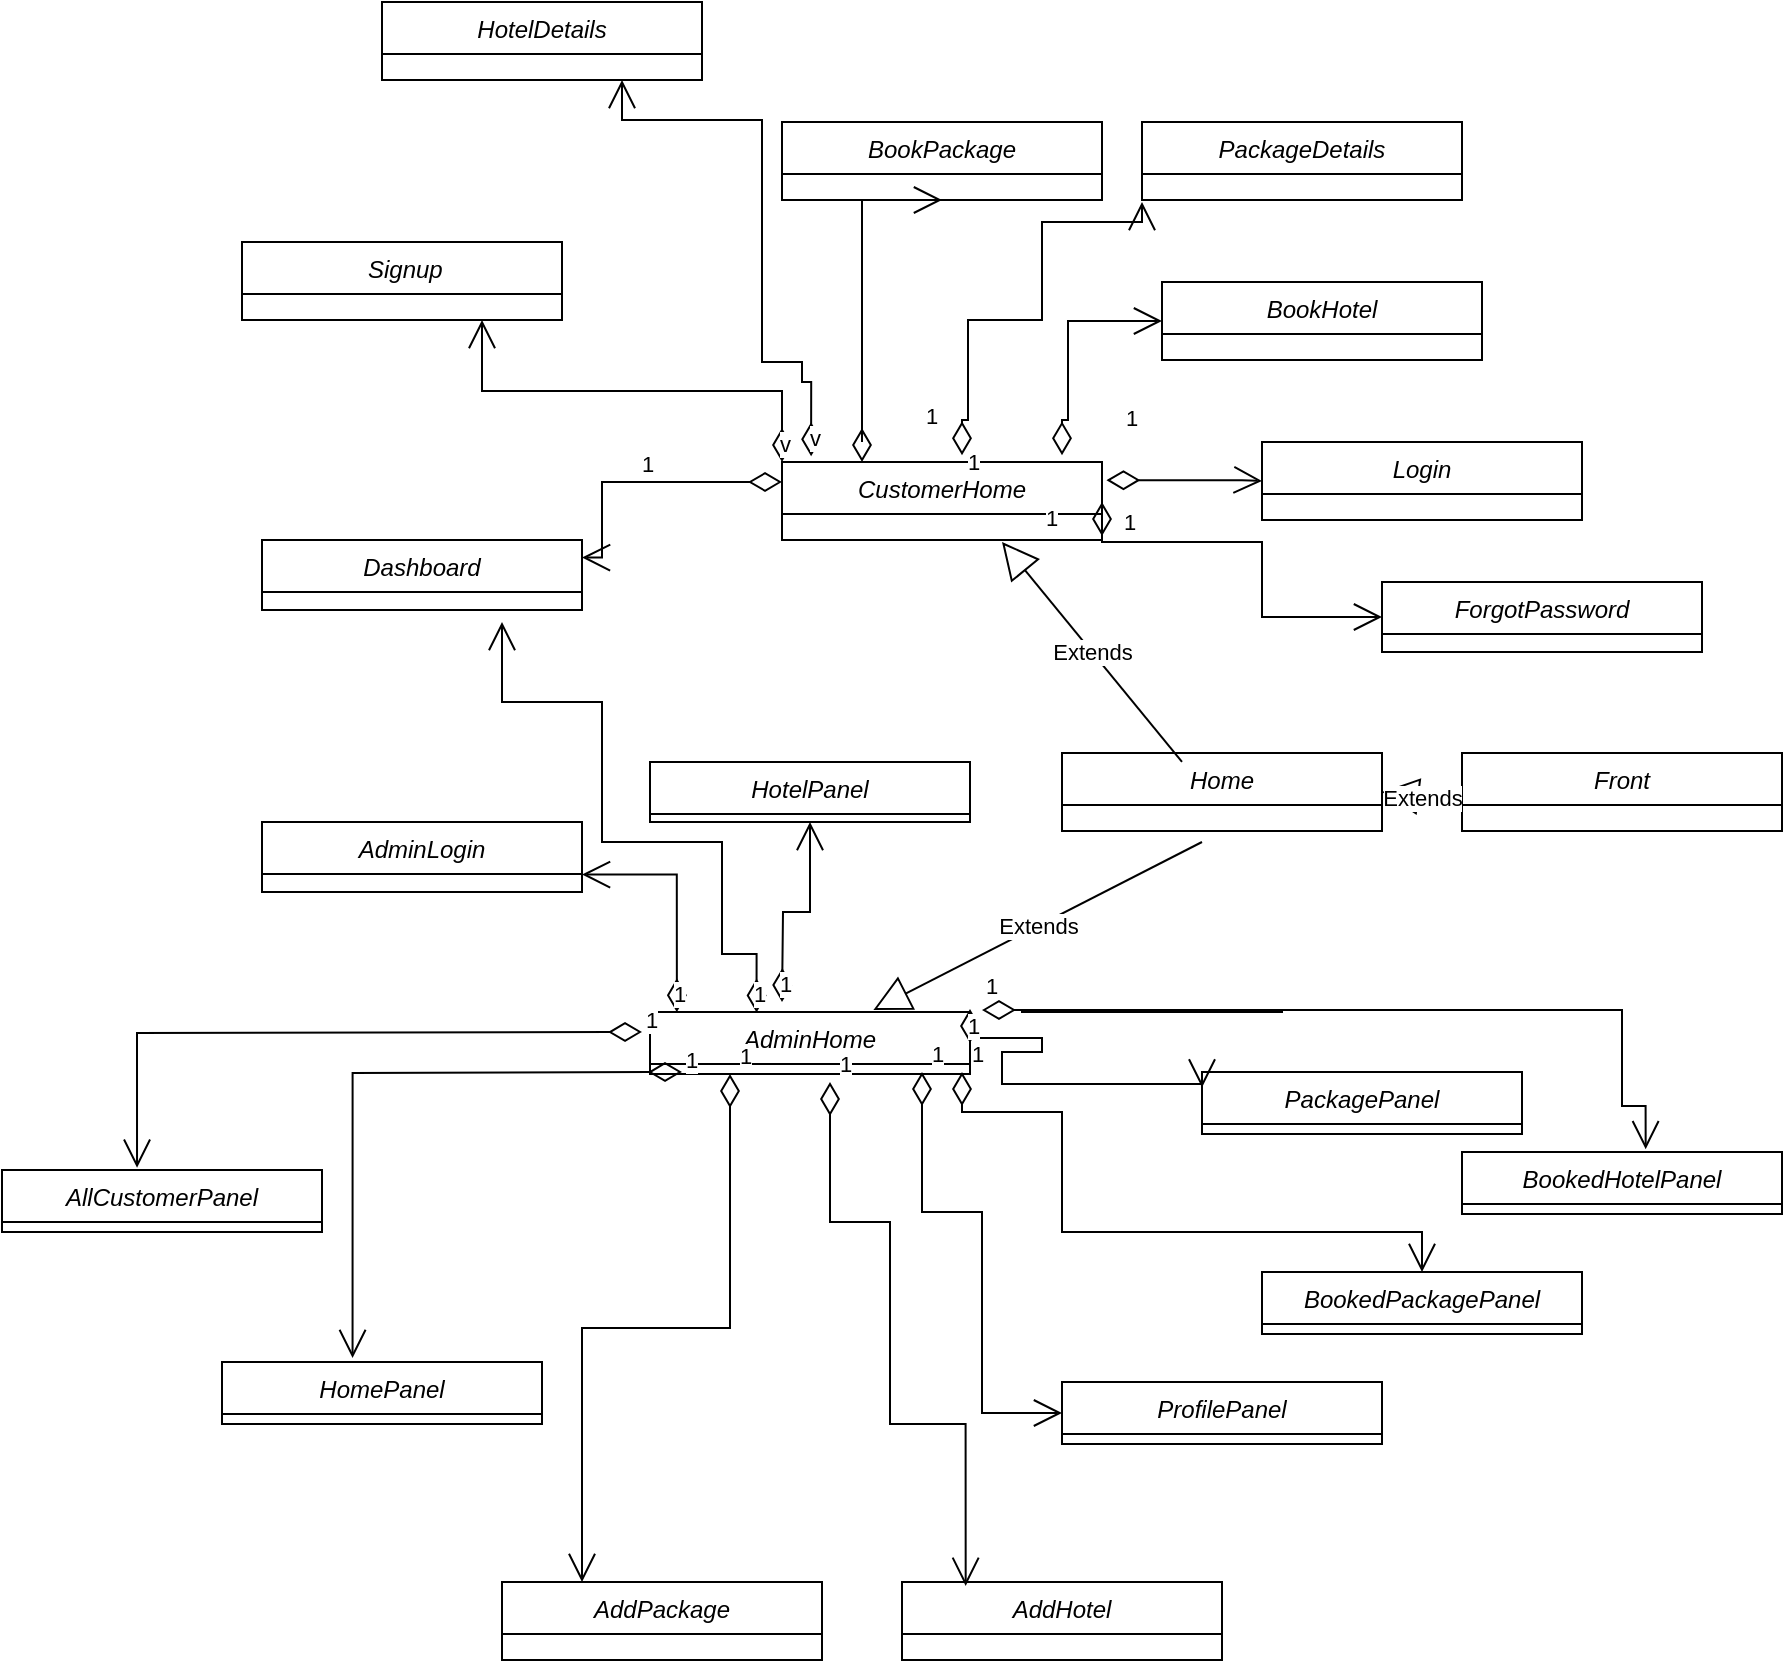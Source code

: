 <mxfile version="22.1.16" type="github">
  <diagram id="C5RBs43oDa-KdzZeNtuy" name="Page-1">
    <mxGraphModel dx="3180" dy="1355" grid="1" gridSize="10" guides="1" tooltips="1" connect="1" arrows="1" fold="1" page="1" pageScale="1" pageWidth="827" pageHeight="1169" math="0" shadow="0">
      <root>
        <mxCell id="WIyWlLk6GJQsqaUBKTNV-0" />
        <mxCell id="WIyWlLk6GJQsqaUBKTNV-1" parent="WIyWlLk6GJQsqaUBKTNV-0" />
        <mxCell id="zkfFHV4jXpPFQw0GAbJ--0" value="AddHotel" style="swimlane;fontStyle=2;align=center;verticalAlign=top;childLayout=stackLayout;horizontal=1;startSize=26;horizontalStack=0;resizeParent=1;resizeLast=0;collapsible=1;marginBottom=0;rounded=0;shadow=0;strokeWidth=1;" parent="WIyWlLk6GJQsqaUBKTNV-1" vertex="1" collapsed="1">
          <mxGeometry x="380" y="990" width="160" height="39" as="geometry">
            <mxRectangle x="30" y="80" width="240" height="230" as="alternateBounds" />
          </mxGeometry>
        </mxCell>
        <mxCell id="zkfFHV4jXpPFQw0GAbJ--2" value="-JPanel headerpanel&#xa;  -JTextField t1, t2, t3, t4, t5 &#xa;  -JLabel l1, l2, l3, l4, l5, l6, l7, filename&#xa;  -JButton b1, b2, b3&#xa;  -File file&#xa;  -HotelPanel hp&#xa;  -HotelDetails hd&#xa;  -String name&#xa;  -byte[] photo" style="text;align=left;verticalAlign=top;spacingLeft=4;spacingRight=4;overflow=hidden;rotatable=0;points=[[0,0.5],[1,0.5]];portConstraint=eastwest;rounded=0;shadow=0;html=0;" parent="zkfFHV4jXpPFQw0GAbJ--0" vertex="1">
          <mxGeometry y="26" width="240" height="134" as="geometry" />
        </mxCell>
        <mxCell id="1v4Eg5p9bf7H3qSQsxVO-2" value="" style="endArrow=none;html=1;rounded=0;" edge="1" parent="zkfFHV4jXpPFQw0GAbJ--0" target="zkfFHV4jXpPFQw0GAbJ--2">
          <mxGeometry width="50" height="50" relative="1" as="geometry">
            <mxPoint y="160" as="sourcePoint" />
            <mxPoint x="160" y="160" as="targetPoint" />
          </mxGeometry>
        </mxCell>
        <mxCell id="1v4Eg5p9bf7H3qSQsxVO-5" value="+AddHotel()&#xa;  +AddHotel(HotelPanel hp)  &#xa;  +AddHotel(HotelDetails hd, String name) &#xa;  +actionPerformed(ActionEvent e)" style="text;align=left;verticalAlign=top;spacingLeft=4;spacingRight=4;overflow=hidden;rotatable=0;points=[[0,0.5],[1,0.5]];portConstraint=eastwest;rounded=0;shadow=0;html=0;" vertex="1" parent="zkfFHV4jXpPFQw0GAbJ--0">
          <mxGeometry y="160" width="240" height="70" as="geometry" />
        </mxCell>
        <mxCell id="1v4Eg5p9bf7H3qSQsxVO-6" value="" style="endArrow=none;html=1;rounded=0;exitX=0.004;exitY=-0.007;exitDx=0;exitDy=0;exitPerimeter=0;entryX=0.998;entryY=1.012;entryDx=0;entryDy=0;entryPerimeter=0;" edge="1" parent="zkfFHV4jXpPFQw0GAbJ--0" source="1v4Eg5p9bf7H3qSQsxVO-5" target="zkfFHV4jXpPFQw0GAbJ--2">
          <mxGeometry width="50" height="50" relative="1" as="geometry">
            <mxPoint x="80" y="180" as="sourcePoint" />
            <mxPoint x="130" y="130" as="targetPoint" />
          </mxGeometry>
        </mxCell>
        <mxCell id="1v4Eg5p9bf7H3qSQsxVO-7" value="AddPackage" style="swimlane;fontStyle=2;align=center;verticalAlign=top;childLayout=stackLayout;horizontal=1;startSize=26;horizontalStack=0;resizeParent=1;resizeLast=0;collapsible=1;marginBottom=0;rounded=0;shadow=0;strokeWidth=1;" vertex="1" collapsed="1" parent="WIyWlLk6GJQsqaUBKTNV-1">
          <mxGeometry x="180" y="990" width="160" height="39" as="geometry">
            <mxRectangle x="320" y="80" width="270" height="280" as="alternateBounds" />
          </mxGeometry>
        </mxCell>
        <mxCell id="1v4Eg5p9bf7H3qSQsxVO-8" value="-JPanel headerpanel&#xa;  -JTextField t1, t2, t3, t4&#xa;  -JTextArea ta1&#xa;  -JLabel l1, l2, l3, l4, l5, l6, l7, filename&#xa;  -JButton b1, b2, b3&#xa;  -File file&#xa;  -PackagePanel pp&#xa;  -PackageDetails pd&#xa;  -String place&#xa;  -byte[] photo" style="text;align=left;verticalAlign=top;spacingLeft=4;spacingRight=4;overflow=hidden;rotatable=0;points=[[0,0.5],[1,0.5]];portConstraint=eastwest;rounded=0;shadow=0;html=0;" vertex="1" parent="1v4Eg5p9bf7H3qSQsxVO-7">
          <mxGeometry y="26" width="270" height="154" as="geometry" />
        </mxCell>
        <mxCell id="1v4Eg5p9bf7H3qSQsxVO-9" value="" style="endArrow=none;html=1;rounded=0;" edge="1" parent="1v4Eg5p9bf7H3qSQsxVO-7" target="1v4Eg5p9bf7H3qSQsxVO-8">
          <mxGeometry width="50" height="50" relative="1" as="geometry">
            <mxPoint y="160" as="sourcePoint" />
            <mxPoint x="160" y="160" as="targetPoint" />
          </mxGeometry>
        </mxCell>
        <mxCell id="1v4Eg5p9bf7H3qSQsxVO-10" value="+AddPackage()&#xa;  +AddPackage(PackagePanel pp)&#xa;  +AddPackage(PackageDetails pd, String place)&#xa;  +actionPerformed(ActionEvent e)" style="text;align=left;verticalAlign=top;spacingLeft=4;spacingRight=4;overflow=hidden;rotatable=0;points=[[0,0.5],[1,0.5]];portConstraint=eastwest;rounded=0;shadow=0;html=0;" vertex="1" parent="1v4Eg5p9bf7H3qSQsxVO-7">
          <mxGeometry y="180" width="270" height="70" as="geometry" />
        </mxCell>
        <mxCell id="1v4Eg5p9bf7H3qSQsxVO-11" value="" style="endArrow=none;html=1;rounded=0;entryX=1.001;entryY=0.017;entryDx=0;entryDy=0;entryPerimeter=0;exitX=-0.001;exitY=0.003;exitDx=0;exitDy=0;exitPerimeter=0;" edge="1" parent="1v4Eg5p9bf7H3qSQsxVO-7" source="1v4Eg5p9bf7H3qSQsxVO-10" target="1v4Eg5p9bf7H3qSQsxVO-10">
          <mxGeometry width="50" height="50" relative="1" as="geometry">
            <mxPoint x="10" y="180" as="sourcePoint" />
            <mxPoint x="270" y="180" as="targetPoint" />
          </mxGeometry>
        </mxCell>
        <mxCell id="1v4Eg5p9bf7H3qSQsxVO-14" value="AdminHome" style="swimlane;fontStyle=2;align=center;verticalAlign=top;childLayout=stackLayout;horizontal=1;startSize=26;horizontalStack=0;resizeParent=1;resizeLast=0;collapsible=1;marginBottom=0;rounded=0;shadow=0;strokeWidth=1;" vertex="1" collapsed="1" parent="WIyWlLk6GJQsqaUBKTNV-1">
          <mxGeometry x="254" y="705" width="160" height="31" as="geometry">
            <mxRectangle x="254" y="20" width="260" height="360" as="alternateBounds" />
          </mxGeometry>
        </mxCell>
        <mxCell id="1v4Eg5p9bf7H3qSQsxVO-15" value="-JPanel contentPane, profilepanel&#xa;  -Color buttonbcolor, buttonfcolor&#xa;  -Font buttonfont&#xa;  -JButton b1, b2, b3, b4, b5, b6, b7, b8, btn&#xa;  -int panely, panelx, row&#xa;  -HomePanel homepanel&#xa;  -ProfilePanel yourprofile&#xa;  -PackagePanel packagepanel&#xa;  -HotelPanel hotelpanel&#xa;  -AllCustomerPanel allcustomerpanel&#xa;  -BookedPackagePanel bookedpackagepanel &#xa;  -BookedHotelPanel bookedhotelpanel&#xa;  -String username" style="text;align=left;verticalAlign=top;spacingLeft=4;spacingRight=4;overflow=hidden;rotatable=0;points=[[0,0.5],[1,0.5]];portConstraint=eastwest;rounded=0;shadow=0;html=0;" vertex="1" parent="1v4Eg5p9bf7H3qSQsxVO-14">
          <mxGeometry y="26" width="260" height="194" as="geometry" />
        </mxCell>
        <mxCell id="1v4Eg5p9bf7H3qSQsxVO-16" value="" style="endArrow=none;html=1;rounded=0;" edge="1" parent="1v4Eg5p9bf7H3qSQsxVO-14" target="1v4Eg5p9bf7H3qSQsxVO-15">
          <mxGeometry width="50" height="50" relative="1" as="geometry">
            <mxPoint y="160" as="sourcePoint" />
            <mxPoint x="160" y="160" as="targetPoint" />
          </mxGeometry>
        </mxCell>
        <mxCell id="1v4Eg5p9bf7H3qSQsxVO-18" value="" style="endArrow=none;html=1;rounded=0;entryX=1.001;entryY=0.017;entryDx=0;entryDy=0;entryPerimeter=0;exitX=-0.001;exitY=0.003;exitDx=0;exitDy=0;exitPerimeter=0;" edge="1" parent="1v4Eg5p9bf7H3qSQsxVO-14" source="1v4Eg5p9bf7H3qSQsxVO-17" target="1v4Eg5p9bf7H3qSQsxVO-17">
          <mxGeometry width="50" height="50" relative="1" as="geometry">
            <mxPoint x="10" y="180" as="sourcePoint" />
            <mxPoint x="270" y="180" as="targetPoint" />
          </mxGeometry>
        </mxCell>
        <mxCell id="1v4Eg5p9bf7H3qSQsxVO-17" value="+main(String[] args)&#xa;  +AdminHome(String username)&#xa;  +createHomepanel()&#xa;  +activeButton(JButton button)&#xa;  +createButton(String text)&#xa;  +disablePanel()  &#xa;  +actionPerformed(ActionEvent e)&#xa;  +openPanel(Object source)" style="text;align=left;verticalAlign=top;spacingLeft=4;spacingRight=4;overflow=hidden;rotatable=0;points=[[0,0.5],[1,0.5]];portConstraint=eastwest;rounded=0;shadow=0;html=0;" vertex="1" parent="1v4Eg5p9bf7H3qSQsxVO-14">
          <mxGeometry y="220" width="260" height="140" as="geometry" />
        </mxCell>
        <mxCell id="1v4Eg5p9bf7H3qSQsxVO-19" value="AdminLogin" style="swimlane;fontStyle=2;align=center;verticalAlign=top;childLayout=stackLayout;horizontal=1;startSize=26;horizontalStack=0;resizeParent=1;resizeLast=0;collapsible=1;marginBottom=0;rounded=0;shadow=0;strokeWidth=1;" vertex="1" collapsed="1" parent="WIyWlLk6GJQsqaUBKTNV-1">
          <mxGeometry x="60" y="610" width="160" height="35" as="geometry">
            <mxRectangle x="20" y="180" width="220" height="170" as="alternateBounds" />
          </mxGeometry>
        </mxCell>
        <mxCell id="1v4Eg5p9bf7H3qSQsxVO-20" value="-JPanel p1, p2&#xa;  -JTextField t1&#xa;  -JPasswordField passwordField&#xa;  -JButton b1  &#xa;  -JLabel l5&#xa;  -Home home&#xa;" style="text;align=left;verticalAlign=top;spacingLeft=4;spacingRight=4;overflow=hidden;rotatable=0;points=[[0,0.5],[1,0.5]];portConstraint=eastwest;rounded=0;shadow=0;html=0;" vertex="1" parent="1v4Eg5p9bf7H3qSQsxVO-19">
          <mxGeometry y="26" width="220" height="104" as="geometry" />
        </mxCell>
        <mxCell id="1v4Eg5p9bf7H3qSQsxVO-22" value="" style="endArrow=none;html=1;rounded=0;entryX=1.004;entryY=-0.003;entryDx=0;entryDy=0;entryPerimeter=0;exitX=-0.001;exitY=0.003;exitDx=0;exitDy=0;exitPerimeter=0;" edge="1" parent="1v4Eg5p9bf7H3qSQsxVO-19" target="1v4Eg5p9bf7H3qSQsxVO-25">
          <mxGeometry width="50" height="50" relative="1" as="geometry">
            <mxPoint x="-0.27" y="130.09" as="sourcePoint" />
            <mxPoint x="270.27" y="130.51" as="targetPoint" />
          </mxGeometry>
        </mxCell>
        <mxCell id="1v4Eg5p9bf7H3qSQsxVO-25" value=" +AdminLogin(Home m)&#xa;  +actionPerformed(ActionEvent ae)" style="text;align=left;verticalAlign=top;spacingLeft=4;spacingRight=4;overflow=hidden;rotatable=0;points=[[0,0.5],[1,0.5]];portConstraint=eastwest;rounded=0;shadow=0;html=0;" vertex="1" parent="1v4Eg5p9bf7H3qSQsxVO-19">
          <mxGeometry y="130" width="220" height="40" as="geometry" />
        </mxCell>
        <mxCell id="1v4Eg5p9bf7H3qSQsxVO-26" value="AllCustomerPanel" style="swimlane;fontStyle=2;align=center;verticalAlign=top;childLayout=stackLayout;horizontal=1;startSize=26;horizontalStack=0;resizeParent=1;resizeLast=0;collapsible=1;marginBottom=0;rounded=0;shadow=0;strokeWidth=1;" vertex="1" collapsed="1" parent="WIyWlLk6GJQsqaUBKTNV-1">
          <mxGeometry x="-70" y="784" width="160" height="31" as="geometry">
            <mxRectangle x="30" y="20" width="170" height="170" as="alternateBounds" />
          </mxGeometry>
        </mxCell>
        <mxCell id="1v4Eg5p9bf7H3qSQsxVO-27" value="-JPanel panel&#xa;  -JLabel l1&#xa;  -JTable table&#xa;  -JScrollPane tableviewscroll" style="text;align=left;verticalAlign=top;spacingLeft=4;spacingRight=4;overflow=hidden;rotatable=0;points=[[0,0.5],[1,0.5]];portConstraint=eastwest;rounded=0;shadow=0;html=0;" vertex="1" parent="1v4Eg5p9bf7H3qSQsxVO-26">
          <mxGeometry y="26" width="170" height="104" as="geometry" />
        </mxCell>
        <mxCell id="1v4Eg5p9bf7H3qSQsxVO-28" value="" style="endArrow=none;html=1;rounded=0;entryX=1.004;entryY=-0.003;entryDx=0;entryDy=0;entryPerimeter=0;exitX=-0.001;exitY=0.003;exitDx=0;exitDy=0;exitPerimeter=0;" edge="1" parent="1v4Eg5p9bf7H3qSQsxVO-26" target="1v4Eg5p9bf7H3qSQsxVO-29">
          <mxGeometry width="50" height="50" relative="1" as="geometry">
            <mxPoint x="-0.27" y="130.09" as="sourcePoint" />
            <mxPoint x="270.27" y="130.51" as="targetPoint" />
          </mxGeometry>
        </mxCell>
        <mxCell id="1v4Eg5p9bf7H3qSQsxVO-29" value="+AllCustomerPanel()" style="text;align=left;verticalAlign=top;spacingLeft=4;spacingRight=4;overflow=hidden;rotatable=0;points=[[0,0.5],[1,0.5]];portConstraint=eastwest;rounded=0;shadow=0;html=0;" vertex="1" parent="1v4Eg5p9bf7H3qSQsxVO-26">
          <mxGeometry y="130" width="170" height="40" as="geometry" />
        </mxCell>
        <mxCell id="1v4Eg5p9bf7H3qSQsxVO-34" value="BookedHotelPanel " style="swimlane;fontStyle=2;align=center;verticalAlign=top;childLayout=stackLayout;horizontal=1;startSize=26;horizontalStack=0;resizeParent=1;resizeLast=0;collapsible=1;marginBottom=0;rounded=0;shadow=0;strokeWidth=1;" vertex="1" collapsed="1" parent="WIyWlLk6GJQsqaUBKTNV-1">
          <mxGeometry x="660" y="775" width="160" height="31" as="geometry">
            <mxRectangle x="280" y="80" width="190" height="170" as="alternateBounds" />
          </mxGeometry>
        </mxCell>
        <mxCell id="1v4Eg5p9bf7H3qSQsxVO-35" value=" -JPanel panel&#xa;  -JLabel l1&#xa;  -JTable table  &#xa;  -String user&#xa;  -JScrollPane tableviewscroll" style="text;align=left;verticalAlign=top;spacingLeft=4;spacingRight=4;overflow=hidden;rotatable=0;points=[[0,0.5],[1,0.5]];portConstraint=eastwest;rounded=0;shadow=0;html=0;" vertex="1" parent="1v4Eg5p9bf7H3qSQsxVO-34">
          <mxGeometry y="26" width="190" height="104" as="geometry" />
        </mxCell>
        <mxCell id="1v4Eg5p9bf7H3qSQsxVO-36" value="" style="endArrow=none;html=1;rounded=0;entryX=1.004;entryY=-0.003;entryDx=0;entryDy=0;entryPerimeter=0;exitX=-0.001;exitY=0.003;exitDx=0;exitDy=0;exitPerimeter=0;" edge="1" parent="1v4Eg5p9bf7H3qSQsxVO-34" target="1v4Eg5p9bf7H3qSQsxVO-37">
          <mxGeometry width="50" height="50" relative="1" as="geometry">
            <mxPoint x="-0.27" y="130.09" as="sourcePoint" />
            <mxPoint x="270.27" y="130.51" as="targetPoint" />
          </mxGeometry>
        </mxCell>
        <mxCell id="1v4Eg5p9bf7H3qSQsxVO-37" value="+BookedHotelPanel()&#xa;  +BookedHotelPanel(String user)" style="text;align=left;verticalAlign=top;spacingLeft=4;spacingRight=4;overflow=hidden;rotatable=0;points=[[0,0.5],[1,0.5]];portConstraint=eastwest;rounded=0;shadow=0;html=0;" vertex="1" parent="1v4Eg5p9bf7H3qSQsxVO-34">
          <mxGeometry y="130" width="190" height="40" as="geometry" />
        </mxCell>
        <mxCell id="1v4Eg5p9bf7H3qSQsxVO-38" value="BookedPackagePanel" style="swimlane;fontStyle=2;align=center;verticalAlign=top;childLayout=stackLayout;horizontal=1;startSize=26;horizontalStack=0;resizeParent=1;resizeLast=0;collapsible=1;marginBottom=0;rounded=0;shadow=0;strokeWidth=1;" vertex="1" collapsed="1" parent="WIyWlLk6GJQsqaUBKTNV-1">
          <mxGeometry x="560" y="835" width="160" height="31" as="geometry">
            <mxRectangle x="280" y="80" width="210" height="170" as="alternateBounds" />
          </mxGeometry>
        </mxCell>
        <mxCell id="1v4Eg5p9bf7H3qSQsxVO-39" value=" -JPanel panel&#xa;  -JLabel l1&#xa;  -JTable table&#xa;  -String user&#xa;  -JScrollPane tableviewscroll" style="text;align=left;verticalAlign=top;spacingLeft=4;spacingRight=4;overflow=hidden;rotatable=0;points=[[0,0.5],[1,0.5]];portConstraint=eastwest;rounded=0;shadow=0;html=0;" vertex="1" parent="1v4Eg5p9bf7H3qSQsxVO-38">
          <mxGeometry y="26" width="210" height="104" as="geometry" />
        </mxCell>
        <mxCell id="1v4Eg5p9bf7H3qSQsxVO-40" value="" style="endArrow=none;html=1;rounded=0;entryX=1.004;entryY=-0.003;entryDx=0;entryDy=0;entryPerimeter=0;exitX=-0.001;exitY=0.003;exitDx=0;exitDy=0;exitPerimeter=0;" edge="1" parent="1v4Eg5p9bf7H3qSQsxVO-38" target="1v4Eg5p9bf7H3qSQsxVO-41">
          <mxGeometry width="50" height="50" relative="1" as="geometry">
            <mxPoint x="-0.27" y="130.09" as="sourcePoint" />
            <mxPoint x="270.27" y="130.51" as="targetPoint" />
          </mxGeometry>
        </mxCell>
        <mxCell id="1v4Eg5p9bf7H3qSQsxVO-41" value="+BookedPackagePanel()&#xa;  +BookedPackagePanel(String user)   " style="text;align=left;verticalAlign=top;spacingLeft=4;spacingRight=4;overflow=hidden;rotatable=0;points=[[0,0.5],[1,0.5]];portConstraint=eastwest;rounded=0;shadow=0;html=0;" vertex="1" parent="1v4Eg5p9bf7H3qSQsxVO-38">
          <mxGeometry y="130" width="210" height="40" as="geometry" />
        </mxCell>
        <mxCell id="1v4Eg5p9bf7H3qSQsxVO-42" value="BookHotel" style="swimlane;fontStyle=2;align=center;verticalAlign=top;childLayout=stackLayout;horizontal=1;startSize=26;horizontalStack=0;resizeParent=1;resizeLast=0;collapsible=1;marginBottom=0;rounded=0;shadow=0;strokeWidth=1;" vertex="1" collapsed="1" parent="WIyWlLk6GJQsqaUBKTNV-1">
          <mxGeometry x="510" y="340" width="160" height="39" as="geometry">
            <mxRectangle x="280" y="80" width="300" height="170" as="alternateBounds" />
          </mxGeometry>
        </mxCell>
        <mxCell id="1v4Eg5p9bf7H3qSQsxVO-43" value=" -JPanel headerpanel&#xa;  -JTextField t1, t2, t3, t4, t5, t6, t7, t8  &#xa;  -JLabel l1, l2, l3, l4, l5, l6, l7, l8, l9, l10, l11, l12, l13&#xa;  -Choice c1, c2&#xa;  -JButton b1, b2&#xa;  -String name, user" style="text;align=left;verticalAlign=top;spacingLeft=4;spacingRight=4;overflow=hidden;rotatable=0;points=[[0,0.5],[1,0.5]];portConstraint=eastwest;rounded=0;shadow=0;html=0;" vertex="1" parent="1v4Eg5p9bf7H3qSQsxVO-42">
          <mxGeometry y="26" width="300" height="104" as="geometry" />
        </mxCell>
        <mxCell id="1v4Eg5p9bf7H3qSQsxVO-44" value="" style="endArrow=none;html=1;rounded=0;entryX=1.004;entryY=-0.003;entryDx=0;entryDy=0;entryPerimeter=0;exitX=-0.001;exitY=0.003;exitDx=0;exitDy=0;exitPerimeter=0;" edge="1" parent="1v4Eg5p9bf7H3qSQsxVO-42" target="1v4Eg5p9bf7H3qSQsxVO-45">
          <mxGeometry width="50" height="50" relative="1" as="geometry">
            <mxPoint x="-0.27" y="130.09" as="sourcePoint" />
            <mxPoint x="270.27" y="130.51" as="targetPoint" />
          </mxGeometry>
        </mxCell>
        <mxCell id="1v4Eg5p9bf7H3qSQsxVO-45" value="  +BookHotel(String name, String user)&#xa;  +actionPerformed(ActionEvent ae)" style="text;align=left;verticalAlign=top;spacingLeft=4;spacingRight=4;overflow=hidden;rotatable=0;points=[[0,0.5],[1,0.5]];portConstraint=eastwest;rounded=0;shadow=0;html=0;" vertex="1" parent="1v4Eg5p9bf7H3qSQsxVO-42">
          <mxGeometry y="130" width="300" height="40" as="geometry" />
        </mxCell>
        <mxCell id="1v4Eg5p9bf7H3qSQsxVO-46" value=" BookPackage" style="swimlane;fontStyle=2;align=center;verticalAlign=top;childLayout=stackLayout;horizontal=1;startSize=26;horizontalStack=0;resizeParent=1;resizeLast=0;collapsible=1;marginBottom=0;rounded=0;shadow=0;strokeWidth=1;" vertex="1" collapsed="1" parent="WIyWlLk6GJQsqaUBKTNV-1">
          <mxGeometry x="320" y="260" width="160" height="39" as="geometry">
            <mxRectangle x="280" y="80" width="230" height="170" as="alternateBounds" />
          </mxGeometry>
        </mxCell>
        <mxCell id="1v4Eg5p9bf7H3qSQsxVO-47" value="-JPanel headerpanel&#xa;  -JTextField t1, t2, t3, t4, t5, t6, t7&#xa;  -JLabel l1, l2, l3, l4, l5, l6, l7, l8, l9  &#xa;  -JButton b1, b2&#xa;  -JDateChooser dateChooser&#xa;  -String place, user" style="text;align=left;verticalAlign=top;spacingLeft=4;spacingRight=4;overflow=hidden;rotatable=0;points=[[0,0.5],[1,0.5]];portConstraint=eastwest;rounded=0;shadow=0;html=0;" vertex="1" parent="1v4Eg5p9bf7H3qSQsxVO-46">
          <mxGeometry y="26" width="230" height="104" as="geometry" />
        </mxCell>
        <mxCell id="1v4Eg5p9bf7H3qSQsxVO-48" value="" style="endArrow=none;html=1;rounded=0;entryX=1.004;entryY=-0.003;entryDx=0;entryDy=0;entryPerimeter=0;exitX=-0.001;exitY=0.003;exitDx=0;exitDy=0;exitPerimeter=0;" edge="1" parent="1v4Eg5p9bf7H3qSQsxVO-46" target="1v4Eg5p9bf7H3qSQsxVO-49">
          <mxGeometry width="50" height="50" relative="1" as="geometry">
            <mxPoint x="-0.27" y="130.09" as="sourcePoint" />
            <mxPoint x="270.27" y="130.51" as="targetPoint" />
          </mxGeometry>
        </mxCell>
        <mxCell id="1v4Eg5p9bf7H3qSQsxVO-49" value="+BookPackage(String place, String user)&#xa;  +actionPerformed(ActionEvent ae)" style="text;align=left;verticalAlign=top;spacingLeft=4;spacingRight=4;overflow=hidden;rotatable=0;points=[[0,0.5],[1,0.5]];portConstraint=eastwest;rounded=0;shadow=0;html=0;" vertex="1" parent="1v4Eg5p9bf7H3qSQsxVO-46">
          <mxGeometry y="130" width="230" height="40" as="geometry" />
        </mxCell>
        <mxCell id="1v4Eg5p9bf7H3qSQsxVO-55" value="CustomerHome" style="swimlane;fontStyle=2;align=center;verticalAlign=top;childLayout=stackLayout;horizontal=1;startSize=26;horizontalStack=0;resizeParent=1;resizeLast=0;collapsible=1;marginBottom=0;rounded=0;shadow=0;strokeWidth=1;" vertex="1" collapsed="1" parent="WIyWlLk6GJQsqaUBKTNV-1">
          <mxGeometry x="320" y="430" width="160" height="39" as="geometry">
            <mxRectangle x="340" y="94" width="270" height="400" as="alternateBounds" />
          </mxGeometry>
        </mxCell>
        <mxCell id="1v4Eg5p9bf7H3qSQsxVO-56" value="-JPanel contentPane, profilepanel&#xa;  -Color buttonbcolor, buttonfcolor&#xa;  -Font buttonfont&#xa;  -JButton b1, b2, b3, b4, b5, b6, b7, btn&#xa;  -int panely, panelx, row&#xa;  -HomePanel homepanel&#xa;  -ProfilePanel yourprofile&#xa;  -PackagePanel packagepanel&#xa;  -HotelPanel hotelpanel&#xa;  -BookedPackagePanel bookedpackagepanel&#xa;  -BookedHotelPanel bookedhotelpanel&#xa;  -String user, name" style="text;align=left;verticalAlign=top;spacingLeft=4;spacingRight=4;overflow=hidden;rotatable=0;points=[[0,0.5],[1,0.5]];portConstraint=eastwest;rounded=0;shadow=0;html=0;" vertex="1" parent="1v4Eg5p9bf7H3qSQsxVO-55">
          <mxGeometry y="26" width="270" height="244" as="geometry" />
        </mxCell>
        <mxCell id="1v4Eg5p9bf7H3qSQsxVO-57" value="" style="endArrow=none;html=1;rounded=0;exitX=0.002;exitY=0.747;exitDx=0;exitDy=0;exitPerimeter=0;entryX=1;entryY=0.752;entryDx=0;entryDy=0;entryPerimeter=0;" edge="1" parent="1v4Eg5p9bf7H3qSQsxVO-55" source="1v4Eg5p9bf7H3qSQsxVO-56" target="1v4Eg5p9bf7H3qSQsxVO-56">
          <mxGeometry width="50" height="50" relative="1" as="geometry">
            <mxPoint x="90" y="216" as="sourcePoint" />
            <mxPoint x="140" y="166" as="targetPoint" />
          </mxGeometry>
        </mxCell>
        <mxCell id="1v4Eg5p9bf7H3qSQsxVO-58" value="+main(String[] args)&#xa;  +CustomerHome(String user)&#xa;  +createHomepanel()&#xa;  +activeButton(JButton button)&#xa;  +createButton(String text)&#xa;  +disablePanel()&#xa;  +actionPerformed(ActionEvent e)&#xa;  +openPanel(Object source)" style="text;align=left;verticalAlign=top;spacingLeft=4;spacingRight=4;overflow=hidden;rotatable=0;points=[[0,0.5],[1,0.5]];portConstraint=eastwest;rounded=0;shadow=0;html=0;" vertex="1" parent="1v4Eg5p9bf7H3qSQsxVO-55">
          <mxGeometry y="270" width="270" height="130" as="geometry" />
        </mxCell>
        <mxCell id="1v4Eg5p9bf7H3qSQsxVO-59" value=" Dashboard" style="swimlane;fontStyle=2;align=center;verticalAlign=top;childLayout=stackLayout;horizontal=1;startSize=26;horizontalStack=0;resizeParent=1;resizeLast=0;collapsible=1;marginBottom=0;rounded=0;shadow=0;strokeWidth=1;" vertex="1" collapsed="1" parent="WIyWlLk6GJQsqaUBKTNV-1">
          <mxGeometry x="60" y="469" width="160" height="35" as="geometry">
            <mxRectangle x="240" y="350" width="120" height="120" as="alternateBounds" />
          </mxGeometry>
        </mxCell>
        <mxCell id="1v4Eg5p9bf7H3qSQsxVO-60" value="-Dashboard()" style="text;align=left;verticalAlign=top;spacingLeft=4;spacingRight=4;overflow=hidden;rotatable=0;points=[[0,0.5],[1,0.5]];portConstraint=eastwest;rounded=0;shadow=0;html=0;" vertex="1" parent="1v4Eg5p9bf7H3qSQsxVO-59">
          <mxGeometry y="26" width="120" height="54" as="geometry" />
        </mxCell>
        <mxCell id="1v4Eg5p9bf7H3qSQsxVO-61" value="" style="endArrow=none;html=1;rounded=0;entryX=1.004;entryY=-0.003;entryDx=0;entryDy=0;entryPerimeter=0;exitX=-0.003;exitY=-0.043;exitDx=0;exitDy=0;exitPerimeter=0;" edge="1" parent="1v4Eg5p9bf7H3qSQsxVO-59" source="1v4Eg5p9bf7H3qSQsxVO-62" target="1v4Eg5p9bf7H3qSQsxVO-62">
          <mxGeometry width="50" height="50" relative="1" as="geometry">
            <mxPoint x="-0.27" y="130.09" as="sourcePoint" />
            <mxPoint x="270.27" y="130.51" as="targetPoint" />
          </mxGeometry>
        </mxCell>
        <mxCell id="1v4Eg5p9bf7H3qSQsxVO-62" value="-main(String[] args)  -main" style="text;align=left;verticalAlign=top;spacingLeft=4;spacingRight=4;overflow=hidden;rotatable=0;points=[[0,0.5],[1,0.5]];portConstraint=eastwest;rounded=0;shadow=0;html=0;" vertex="1" parent="1v4Eg5p9bf7H3qSQsxVO-59">
          <mxGeometry y="80" width="120" height="40" as="geometry" />
        </mxCell>
        <mxCell id="1v4Eg5p9bf7H3qSQsxVO-64" value="ForgotPassword" style="swimlane;fontStyle=2;align=center;verticalAlign=top;childLayout=stackLayout;horizontal=1;startSize=26;horizontalStack=0;resizeParent=1;resizeLast=0;collapsible=1;marginBottom=0;rounded=0;shadow=0;strokeWidth=1;" vertex="1" collapsed="1" parent="WIyWlLk6GJQsqaUBKTNV-1">
          <mxGeometry x="620" y="490" width="160" height="35" as="geometry">
            <mxRectangle x="340" y="180" width="220" height="160" as="alternateBounds" />
          </mxGeometry>
        </mxCell>
        <mxCell id="1v4Eg5p9bf7H3qSQsxVO-65" value=" -JPanel p1, p2&#xa;  -JTextField t1, t2, t3, t4, t5&#xa;  -JButton b1, b2, b3&#xa;  -JLabel l6" style="text;align=left;verticalAlign=top;spacingLeft=4;spacingRight=4;overflow=hidden;rotatable=0;points=[[0,0.5],[1,0.5]];portConstraint=eastwest;rounded=0;shadow=0;html=0;" vertex="1" parent="1v4Eg5p9bf7H3qSQsxVO-64">
          <mxGeometry y="26" width="220" height="64" as="geometry" />
        </mxCell>
        <mxCell id="1v4Eg5p9bf7H3qSQsxVO-66" value="" style="endArrow=none;html=1;rounded=0;exitX=0.002;exitY=0.747;exitDx=0;exitDy=0;exitPerimeter=0;entryX=1;entryY=0.752;entryDx=0;entryDy=0;entryPerimeter=0;" edge="1" parent="1v4Eg5p9bf7H3qSQsxVO-64">
          <mxGeometry width="50" height="50" relative="1" as="geometry">
            <mxPoint x="0.44" y="102.268" as="sourcePoint" />
            <mxPoint x="220" y="103.488" as="targetPoint" />
          </mxGeometry>
        </mxCell>
        <mxCell id="1v4Eg5p9bf7H3qSQsxVO-67" value="&#xa;+ForgotPassword()&#xa;  +actionPerformed(ActionEvent ae)" style="text;align=left;verticalAlign=top;spacingLeft=4;spacingRight=4;overflow=hidden;rotatable=0;points=[[0,0.5],[1,0.5]];portConstraint=eastwest;rounded=0;shadow=0;html=0;" vertex="1" parent="1v4Eg5p9bf7H3qSQsxVO-64">
          <mxGeometry y="90" width="220" height="64" as="geometry" />
        </mxCell>
        <mxCell id="1v4Eg5p9bf7H3qSQsxVO-68" value="Front" style="swimlane;fontStyle=2;align=center;verticalAlign=top;childLayout=stackLayout;horizontal=1;startSize=26;horizontalStack=0;resizeParent=1;resizeLast=0;collapsible=1;marginBottom=0;rounded=0;shadow=0;strokeWidth=1;" vertex="1" collapsed="1" parent="WIyWlLk6GJQsqaUBKTNV-1">
          <mxGeometry x="660" y="575.5" width="160" height="39" as="geometry">
            <mxRectangle x="340" y="180" width="220" height="160" as="alternateBounds" />
          </mxGeometry>
        </mxCell>
        <mxCell id="1v4Eg5p9bf7H3qSQsxVO-69" value=" -JButton b1" style="text;align=left;verticalAlign=top;spacingLeft=4;spacingRight=4;overflow=hidden;rotatable=0;points=[[0,0.5],[1,0.5]];portConstraint=eastwest;rounded=0;shadow=0;html=0;" vertex="1" parent="1v4Eg5p9bf7H3qSQsxVO-68">
          <mxGeometry y="26" width="220" height="64" as="geometry" />
        </mxCell>
        <mxCell id="1v4Eg5p9bf7H3qSQsxVO-70" value="" style="endArrow=none;html=1;rounded=0;exitX=0.002;exitY=0.747;exitDx=0;exitDy=0;exitPerimeter=0;entryX=1;entryY=0.752;entryDx=0;entryDy=0;entryPerimeter=0;" edge="1" parent="1v4Eg5p9bf7H3qSQsxVO-68">
          <mxGeometry width="50" height="50" relative="1" as="geometry">
            <mxPoint x="0.44" y="102.268" as="sourcePoint" />
            <mxPoint x="220" y="103.488" as="targetPoint" />
          </mxGeometry>
        </mxCell>
        <mxCell id="1v4Eg5p9bf7H3qSQsxVO-71" value="&#xa;+Front()&#xa;  +actionPerformed(ActionEvent ae)&#xa;  +main(String[] args)" style="text;align=left;verticalAlign=top;spacingLeft=4;spacingRight=4;overflow=hidden;rotatable=0;points=[[0,0.5],[1,0.5]];portConstraint=eastwest;rounded=0;shadow=0;html=0;" vertex="1" parent="1v4Eg5p9bf7H3qSQsxVO-68">
          <mxGeometry y="90" width="220" height="64" as="geometry" />
        </mxCell>
        <mxCell id="1v4Eg5p9bf7H3qSQsxVO-72" value="Home" style="swimlane;fontStyle=2;align=center;verticalAlign=top;childLayout=stackLayout;horizontal=1;startSize=26;horizontalStack=0;resizeParent=1;resizeLast=0;collapsible=1;marginBottom=0;rounded=0;shadow=0;strokeWidth=1;" vertex="1" collapsed="1" parent="WIyWlLk6GJQsqaUBKTNV-1">
          <mxGeometry x="460" y="575.5" width="160" height="39" as="geometry">
            <mxRectangle x="320" y="250" width="270" height="400" as="alternateBounds" />
          </mxGeometry>
        </mxCell>
        <mxCell id="1v4Eg5p9bf7H3qSQsxVO-73" value="-ImageIcon i1, i2, i3, i4, i5, i6&#xa;  -Image j1, j2, j3, j4, j5, j6&#xa;  -ImageIcon i11, i12, i13, i14, i15, i16&#xa;  -JLabel l1, l2, l3, l4, l5, l6, l7, l8&#xa;  -JButton b1, b2, b3, btn&#xa;  -JPanel contentPane, button, panel1&#xa;  -Thread t1&#xa;  -Login l&#xa;  -AdminLogin a" style="text;align=left;verticalAlign=top;spacingLeft=4;spacingRight=4;overflow=hidden;rotatable=0;points=[[0,0.5],[1,0.5]];portConstraint=eastwest;rounded=0;shadow=0;html=0;" vertex="1" parent="1v4Eg5p9bf7H3qSQsxVO-72">
          <mxGeometry y="26" width="270" height="244" as="geometry" />
        </mxCell>
        <mxCell id="1v4Eg5p9bf7H3qSQsxVO-74" value="" style="endArrow=none;html=1;rounded=0;exitX=0.002;exitY=0.747;exitDx=0;exitDy=0;exitPerimeter=0;entryX=1;entryY=0.752;entryDx=0;entryDy=0;entryPerimeter=0;" edge="1" parent="1v4Eg5p9bf7H3qSQsxVO-72" source="1v4Eg5p9bf7H3qSQsxVO-73" target="1v4Eg5p9bf7H3qSQsxVO-73">
          <mxGeometry width="50" height="50" relative="1" as="geometry">
            <mxPoint x="90" y="216" as="sourcePoint" />
            <mxPoint x="140" y="166" as="targetPoint" />
          </mxGeometry>
        </mxCell>
        <mxCell id="1v4Eg5p9bf7H3qSQsxVO-75" value=" +main(String[] args)&#xa;  +Home()&#xa;  +run()&#xa;  +actionPerformed(ActionEvent ae)&#xa;  +activeButton(JButton b)&#xa;  +disable()  " style="text;align=left;verticalAlign=top;spacingLeft=4;spacingRight=4;overflow=hidden;rotatable=0;points=[[0,0.5],[1,0.5]];portConstraint=eastwest;rounded=0;shadow=0;html=0;" vertex="1" parent="1v4Eg5p9bf7H3qSQsxVO-72">
          <mxGeometry y="270" width="270" height="130" as="geometry" />
        </mxCell>
        <mxCell id="1v4Eg5p9bf7H3qSQsxVO-76" value="HomePanel" style="swimlane;fontStyle=2;align=center;verticalAlign=top;childLayout=stackLayout;horizontal=1;startSize=26;horizontalStack=0;resizeParent=1;resizeLast=0;collapsible=1;marginBottom=0;rounded=0;shadow=0;strokeWidth=1;" vertex="1" collapsed="1" parent="WIyWlLk6GJQsqaUBKTNV-1">
          <mxGeometry x="40" y="880" width="160" height="31" as="geometry">
            <mxRectangle x="320" y="300" width="270" height="270" as="alternateBounds" />
          </mxGeometry>
        </mxCell>
        <mxCell id="1v4Eg5p9bf7H3qSQsxVO-77" value=" -JPanel homeheaderpanel&#xa;  -JLabel welcomelabel, l1, l2&#xa;  -String user" style="text;align=left;verticalAlign=top;spacingLeft=4;spacingRight=4;overflow=hidden;rotatable=0;points=[[0,0.5],[1,0.5]];portConstraint=eastwest;rounded=0;shadow=0;html=0;" vertex="1" parent="1v4Eg5p9bf7H3qSQsxVO-76">
          <mxGeometry y="26" width="270" height="114" as="geometry" />
        </mxCell>
        <mxCell id="1v4Eg5p9bf7H3qSQsxVO-78" value="" style="endArrow=none;html=1;rounded=0;exitX=0.002;exitY=0.747;exitDx=0;exitDy=0;exitPerimeter=0;entryX=1;entryY=0.752;entryDx=0;entryDy=0;entryPerimeter=0;" edge="1" parent="1v4Eg5p9bf7H3qSQsxVO-76" source="1v4Eg5p9bf7H3qSQsxVO-77" target="1v4Eg5p9bf7H3qSQsxVO-77">
          <mxGeometry width="50" height="50" relative="1" as="geometry">
            <mxPoint x="90" y="216" as="sourcePoint" />
            <mxPoint x="140" y="166" as="targetPoint" />
          </mxGeometry>
        </mxCell>
        <mxCell id="1v4Eg5p9bf7H3qSQsxVO-79" value="+HomePanel()&#xa;  +HomePanel(AdminHome a)&#xa;  +HomePanel(CustomerHome c, String user)" style="text;align=left;verticalAlign=top;spacingLeft=4;spacingRight=4;overflow=hidden;rotatable=0;points=[[0,0.5],[1,0.5]];portConstraint=eastwest;rounded=0;shadow=0;html=0;" vertex="1" parent="1v4Eg5p9bf7H3qSQsxVO-76">
          <mxGeometry y="140" width="270" height="130" as="geometry" />
        </mxCell>
        <mxCell id="1v4Eg5p9bf7H3qSQsxVO-80" value="HotelDetails" style="swimlane;fontStyle=2;align=center;verticalAlign=top;childLayout=stackLayout;horizontal=1;startSize=26;horizontalStack=0;resizeParent=1;resizeLast=0;collapsible=1;marginBottom=0;rounded=0;shadow=0;strokeWidth=1;" vertex="1" collapsed="1" parent="WIyWlLk6GJQsqaUBKTNV-1">
          <mxGeometry x="120" y="200" width="160" height="39" as="geometry">
            <mxRectangle x="320" y="340" width="330" height="310" as="alternateBounds" />
          </mxGeometry>
        </mxCell>
        <mxCell id="1v4Eg5p9bf7H3qSQsxVO-81" value="-JLabel l1, l2, l3, l4, l5, l6, l7, l8, l9, l10, l11, l12&#xa;  -JButton b1, b2&#xa;  -JPanel panel, panel1&#xa;  -JTextArea ta1&#xa;  -AdminHome a&#xa;  -CustomerHome c  &#xa;  -String name, user" style="text;align=left;verticalAlign=top;spacingLeft=4;spacingRight=4;overflow=hidden;rotatable=0;points=[[0,0.5],[1,0.5]];portConstraint=eastwest;rounded=0;shadow=0;html=0;" vertex="1" parent="1v4Eg5p9bf7H3qSQsxVO-80">
          <mxGeometry y="26" width="330" height="154" as="geometry" />
        </mxCell>
        <mxCell id="1v4Eg5p9bf7H3qSQsxVO-82" value="" style="endArrow=none;html=1;rounded=0;exitX=0.002;exitY=0.747;exitDx=0;exitDy=0;exitPerimeter=0;entryX=1;entryY=0.752;entryDx=0;entryDy=0;entryPerimeter=0;" edge="1" parent="1v4Eg5p9bf7H3qSQsxVO-80" source="1v4Eg5p9bf7H3qSQsxVO-81" target="1v4Eg5p9bf7H3qSQsxVO-81">
          <mxGeometry width="50" height="50" relative="1" as="geometry">
            <mxPoint x="90" y="216" as="sourcePoint" />
            <mxPoint x="140" y="166" as="targetPoint" />
          </mxGeometry>
        </mxCell>
        <mxCell id="1v4Eg5p9bf7H3qSQsxVO-83" value="+HotelDetails(AdminHome a, String name)&#xa;  +HotelDetails(CustomerHome c, String name, String user)&#xa;  +HotelDetails() &#xa;  +display()&#xa;  +actionPerformed(ActionEvent ae)  &#xa;}" style="text;align=left;verticalAlign=top;spacingLeft=4;spacingRight=4;overflow=hidden;rotatable=0;points=[[0,0.5],[1,0.5]];portConstraint=eastwest;rounded=0;shadow=0;html=0;" vertex="1" parent="1v4Eg5p9bf7H3qSQsxVO-80">
          <mxGeometry y="180" width="330" height="130" as="geometry" />
        </mxCell>
        <mxCell id="1v4Eg5p9bf7H3qSQsxVO-85" value="HotelPanel" style="swimlane;fontStyle=2;align=center;verticalAlign=top;childLayout=stackLayout;horizontal=1;startSize=26;horizontalStack=0;resizeParent=1;resizeLast=0;collapsible=1;marginBottom=0;rounded=0;shadow=0;strokeWidth=1;" vertex="1" collapsed="1" parent="WIyWlLk6GJQsqaUBKTNV-1">
          <mxGeometry x="254" y="580" width="160" height="30" as="geometry">
            <mxRectangle x="310" y="384" width="330" height="340" as="alternateBounds" />
          </mxGeometry>
        </mxCell>
        <mxCell id="1v4Eg5p9bf7H3qSQsxVO-86" value="-JPanel panel&#xa;  -JLabel l1&#xa;  -JButton b1, b2, b3&#xa;  -JTable table&#xa;  -String name, user&#xa;  -JScrollPane tableviewscroll&#xa;  -AdminHome a&#xa;  -CustomerHome c&#xa;  -HotelDetails hd" style="text;align=left;verticalAlign=top;spacingLeft=4;spacingRight=4;overflow=hidden;rotatable=0;points=[[0,0.5],[1,0.5]];portConstraint=eastwest;rounded=0;shadow=0;html=0;" vertex="1" parent="1v4Eg5p9bf7H3qSQsxVO-85">
          <mxGeometry y="26" width="330" height="184" as="geometry" />
        </mxCell>
        <mxCell id="1v4Eg5p9bf7H3qSQsxVO-87" value="" style="endArrow=none;html=1;rounded=0;exitX=0.002;exitY=0.747;exitDx=0;exitDy=0;exitPerimeter=0;entryX=1;entryY=0.752;entryDx=0;entryDy=0;entryPerimeter=0;" edge="1" parent="1v4Eg5p9bf7H3qSQsxVO-85" source="1v4Eg5p9bf7H3qSQsxVO-86" target="1v4Eg5p9bf7H3qSQsxVO-86">
          <mxGeometry width="50" height="50" relative="1" as="geometry">
            <mxPoint x="90" y="216" as="sourcePoint" />
            <mxPoint x="140" y="166" as="targetPoint" />
          </mxGeometry>
        </mxCell>
        <mxCell id="1v4Eg5p9bf7H3qSQsxVO-88" value=" +HotelPanel(AdminHome a)&#xa;  +HotelPanel(CustomerHome c, String user)  &#xa;  +HotelPanel()&#xa;  +actionPerformed(ActionEvent ae)&#xa;  +createtablemodel()" style="text;align=left;verticalAlign=top;spacingLeft=4;spacingRight=4;overflow=hidden;rotatable=0;points=[[0,0.5],[1,0.5]];portConstraint=eastwest;rounded=0;shadow=0;html=0;" vertex="1" parent="1v4Eg5p9bf7H3qSQsxVO-85">
          <mxGeometry y="210" width="330" height="130" as="geometry" />
        </mxCell>
        <mxCell id="1v4Eg5p9bf7H3qSQsxVO-89" value="Login" style="swimlane;fontStyle=2;align=center;verticalAlign=top;childLayout=stackLayout;horizontal=1;startSize=26;horizontalStack=0;resizeParent=1;resizeLast=0;collapsible=1;marginBottom=0;rounded=0;shadow=0;strokeWidth=1;" vertex="1" collapsed="1" parent="WIyWlLk6GJQsqaUBKTNV-1">
          <mxGeometry x="560" y="420" width="160" height="39" as="geometry">
            <mxRectangle x="300" y="440" width="330" height="340" as="alternateBounds" />
          </mxGeometry>
        </mxCell>
        <mxCell id="1v4Eg5p9bf7H3qSQsxVO-90" value="-JPanel p1, p2&#xa;  -JTextField t1&#xa;  -JPasswordField passwordField&#xa;  -JButton b1, b2, b3&#xa;  -Home home&#xa;  -JLabel l5" style="text;align=left;verticalAlign=top;spacingLeft=4;spacingRight=4;overflow=hidden;rotatable=0;points=[[0,0.5],[1,0.5]];portConstraint=eastwest;rounded=0;shadow=0;html=0;" vertex="1" parent="1v4Eg5p9bf7H3qSQsxVO-89">
          <mxGeometry y="26" width="330" height="184" as="geometry" />
        </mxCell>
        <mxCell id="1v4Eg5p9bf7H3qSQsxVO-91" value="" style="endArrow=none;html=1;rounded=0;exitX=0.002;exitY=0.747;exitDx=0;exitDy=0;exitPerimeter=0;entryX=1;entryY=0.752;entryDx=0;entryDy=0;entryPerimeter=0;" edge="1" parent="1v4Eg5p9bf7H3qSQsxVO-89" source="1v4Eg5p9bf7H3qSQsxVO-90" target="1v4Eg5p9bf7H3qSQsxVO-90">
          <mxGeometry width="50" height="50" relative="1" as="geometry">
            <mxPoint x="90" y="216" as="sourcePoint" />
            <mxPoint x="140" y="166" as="targetPoint" />
          </mxGeometry>
        </mxCell>
        <mxCell id="1v4Eg5p9bf7H3qSQsxVO-92" value="+Login()&#xa;  +Login(Home h)&#xa;  +actionPerformed(ActionEvent ae)" style="text;align=left;verticalAlign=top;spacingLeft=4;spacingRight=4;overflow=hidden;rotatable=0;points=[[0,0.5],[1,0.5]];portConstraint=eastwest;rounded=0;shadow=0;html=0;" vertex="1" parent="1v4Eg5p9bf7H3qSQsxVO-89">
          <mxGeometry y="210" width="330" height="130" as="geometry" />
        </mxCell>
        <mxCell id="1v4Eg5p9bf7H3qSQsxVO-93" value="PackageDetails " style="swimlane;fontStyle=2;align=center;verticalAlign=top;childLayout=stackLayout;horizontal=1;startSize=26;horizontalStack=0;resizeParent=1;resizeLast=0;collapsible=1;marginBottom=0;rounded=0;shadow=0;strokeWidth=1;" vertex="1" collapsed="1" parent="WIyWlLk6GJQsqaUBKTNV-1">
          <mxGeometry x="500" y="260" width="160" height="39" as="geometry">
            <mxRectangle x="300" y="504" width="330" height="340" as="alternateBounds" />
          </mxGeometry>
        </mxCell>
        <mxCell id="1v4Eg5p9bf7H3qSQsxVO-94" value=" -JLabel l1, l2, l3, l4, l5, l6, l7, l8, l9, l10, l11&#xa;  -JButton b1, b2&#xa;  -JPanel panel, panel1&#xa;  -JTextArea ta1&#xa;  -AdminHome a&#xa;  -CustomerHome c&#xa;  -String place, user" style="text;align=left;verticalAlign=top;spacingLeft=4;spacingRight=4;overflow=hidden;rotatable=0;points=[[0,0.5],[1,0.5]];portConstraint=eastwest;rounded=0;shadow=0;html=0;" vertex="1" parent="1v4Eg5p9bf7H3qSQsxVO-93">
          <mxGeometry y="26" width="330" height="184" as="geometry" />
        </mxCell>
        <mxCell id="1v4Eg5p9bf7H3qSQsxVO-95" value="" style="endArrow=none;html=1;rounded=0;exitX=0.002;exitY=0.747;exitDx=0;exitDy=0;exitPerimeter=0;entryX=1;entryY=0.752;entryDx=0;entryDy=0;entryPerimeter=0;" edge="1" parent="1v4Eg5p9bf7H3qSQsxVO-93" source="1v4Eg5p9bf7H3qSQsxVO-94" target="1v4Eg5p9bf7H3qSQsxVO-94">
          <mxGeometry width="50" height="50" relative="1" as="geometry">
            <mxPoint x="90" y="216" as="sourcePoint" />
            <mxPoint x="140" y="166" as="targetPoint" />
          </mxGeometry>
        </mxCell>
        <mxCell id="1v4Eg5p9bf7H3qSQsxVO-96" value="+PackageDetails(AdminHome a, String place)&#xa;  +PackageDetails(CustomerHome c, String place, String user)&#xa;  +PackageDetails()&#xa;  +display()&#xa;  +actionPerformed(ActionEvent ae)  " style="text;align=left;verticalAlign=top;spacingLeft=4;spacingRight=4;overflow=hidden;rotatable=0;points=[[0,0.5],[1,0.5]];portConstraint=eastwest;rounded=0;shadow=0;html=0;" vertex="1" parent="1v4Eg5p9bf7H3qSQsxVO-93">
          <mxGeometry y="210" width="330" height="130" as="geometry" />
        </mxCell>
        <mxCell id="1v4Eg5p9bf7H3qSQsxVO-97" value="PackagePanel" style="swimlane;fontStyle=2;align=center;verticalAlign=top;childLayout=stackLayout;horizontal=1;startSize=26;horizontalStack=0;resizeParent=1;resizeLast=0;collapsible=1;marginBottom=0;rounded=0;shadow=0;strokeWidth=1;" vertex="1" collapsed="1" parent="WIyWlLk6GJQsqaUBKTNV-1">
          <mxGeometry x="530" y="735" width="160" height="31" as="geometry">
            <mxRectangle x="300" y="556" width="330" height="350" as="alternateBounds" />
          </mxGeometry>
        </mxCell>
        <mxCell id="1v4Eg5p9bf7H3qSQsxVO-98" value="-JPanel panel&#xa;  -JLabel l1 &#xa;  -JButton b1, b2, b3&#xa;  -JTable table&#xa;  -String place, user&#xa;  -JScrollPane tableviewscroll&#xa;  -PackageDetails pd&#xa;  -CustomerHome c&#xa;  -AdminHome a" style="text;align=left;verticalAlign=top;spacingLeft=4;spacingRight=4;overflow=hidden;rotatable=0;points=[[0,0.5],[1,0.5]];portConstraint=eastwest;rounded=0;shadow=0;html=0;" vertex="1" parent="1v4Eg5p9bf7H3qSQsxVO-97">
          <mxGeometry y="26" width="330" height="194" as="geometry" />
        </mxCell>
        <mxCell id="1v4Eg5p9bf7H3qSQsxVO-99" value="" style="endArrow=none;html=1;rounded=0;exitX=0.002;exitY=0.747;exitDx=0;exitDy=0;exitPerimeter=0;entryX=1;entryY=0.752;entryDx=0;entryDy=0;entryPerimeter=0;" edge="1" parent="1v4Eg5p9bf7H3qSQsxVO-97" source="1v4Eg5p9bf7H3qSQsxVO-98" target="1v4Eg5p9bf7H3qSQsxVO-98">
          <mxGeometry width="50" height="50" relative="1" as="geometry">
            <mxPoint x="90" y="216" as="sourcePoint" />
            <mxPoint x="140" y="166" as="targetPoint" />
          </mxGeometry>
        </mxCell>
        <mxCell id="1v4Eg5p9bf7H3qSQsxVO-100" value=" +PackagePanel(AdminHome a)&#xa;  +PackagePanel(CustomerHome c, String user)&#xa;  +PackagePanel()&#xa;  +actionPerformed(ActionEvent ae)&#xa;  +createtablemodel()" style="text;align=left;verticalAlign=top;spacingLeft=4;spacingRight=4;overflow=hidden;rotatable=0;points=[[0,0.5],[1,0.5]];portConstraint=eastwest;rounded=0;shadow=0;html=0;" vertex="1" parent="1v4Eg5p9bf7H3qSQsxVO-97">
          <mxGeometry y="220" width="330" height="130" as="geometry" />
        </mxCell>
        <mxCell id="1v4Eg5p9bf7H3qSQsxVO-101" value="ProfilePanel" style="swimlane;fontStyle=2;align=center;verticalAlign=top;childLayout=stackLayout;horizontal=1;startSize=26;horizontalStack=0;resizeParent=1;resizeLast=0;collapsible=1;marginBottom=0;rounded=0;shadow=0;strokeWidth=1;" vertex="1" collapsed="1" parent="WIyWlLk6GJQsqaUBKTNV-1">
          <mxGeometry x="460" y="890" width="160" height="31" as="geometry">
            <mxRectangle x="290" y="598" width="330" height="350" as="alternateBounds" />
          </mxGeometry>
        </mxCell>
        <mxCell id="1v4Eg5p9bf7H3qSQsxVO-102" value="-JPanel panel, panel1&#xa;  -JLabel l1, l2, l3, l4, l5, l6, l7&#xa;  -JButton b1, b2, b3&#xa;  -JTextField t1, t2, t3, t4, t5, t6&#xa;  -String username, user&#xa;  -AdminHome a&#xa;  -CustomerHome c" style="text;align=left;verticalAlign=top;spacingLeft=4;spacingRight=4;overflow=hidden;rotatable=0;points=[[0,0.5],[1,0.5]];portConstraint=eastwest;rounded=0;shadow=0;html=0;" vertex="1" parent="1v4Eg5p9bf7H3qSQsxVO-101">
          <mxGeometry y="26" width="330" height="194" as="geometry" />
        </mxCell>
        <mxCell id="1v4Eg5p9bf7H3qSQsxVO-103" value="" style="endArrow=none;html=1;rounded=0;exitX=0.002;exitY=0.747;exitDx=0;exitDy=0;exitPerimeter=0;entryX=1;entryY=0.752;entryDx=0;entryDy=0;entryPerimeter=0;" edge="1" parent="1v4Eg5p9bf7H3qSQsxVO-101" source="1v4Eg5p9bf7H3qSQsxVO-102" target="1v4Eg5p9bf7H3qSQsxVO-102">
          <mxGeometry width="50" height="50" relative="1" as="geometry">
            <mxPoint x="90" y="216" as="sourcePoint" />
            <mxPoint x="140" y="166" as="targetPoint" />
          </mxGeometry>
        </mxCell>
        <mxCell id="1v4Eg5p9bf7H3qSQsxVO-104" value="+ProfilePanel()&#xa;  +ProfilePanel(AdminHome a, String username)&#xa;  +ProfilePanel(CustomerHome c, String user)&#xa;  +actionPerformed(ActionEvent ae)" style="text;align=left;verticalAlign=top;spacingLeft=4;spacingRight=4;overflow=hidden;rotatable=0;points=[[0,0.5],[1,0.5]];portConstraint=eastwest;rounded=0;shadow=0;html=0;" vertex="1" parent="1v4Eg5p9bf7H3qSQsxVO-101">
          <mxGeometry y="220" width="330" height="130" as="geometry" />
        </mxCell>
        <mxCell id="1v4Eg5p9bf7H3qSQsxVO-105" value=" Signup" style="swimlane;fontStyle=2;align=center;verticalAlign=top;childLayout=stackLayout;horizontal=1;startSize=26;horizontalStack=0;resizeParent=1;resizeLast=0;collapsible=1;marginBottom=0;rounded=0;shadow=0;strokeWidth=1;" vertex="1" collapsed="1" parent="WIyWlLk6GJQsqaUBKTNV-1">
          <mxGeometry x="50" y="320" width="160" height="39" as="geometry">
            <mxRectangle x="300" y="680" width="330" height="350" as="alternateBounds" />
          </mxGeometry>
        </mxCell>
        <mxCell id="1v4Eg5p9bf7H3qSQsxVO-106" value="-JPanel p1, p2&#xa;  -JTextField t1, t2, t3, t4&#xa;  -JButton b1, b2&#xa;  -JComboBox c1&#xa;  -JLabel l5" style="text;align=left;verticalAlign=top;spacingLeft=4;spacingRight=4;overflow=hidden;rotatable=0;points=[[0,0.5],[1,0.5]];portConstraint=eastwest;rounded=0;shadow=0;html=0;" vertex="1" parent="1v4Eg5p9bf7H3qSQsxVO-105">
          <mxGeometry y="26" width="330" height="194" as="geometry" />
        </mxCell>
        <mxCell id="1v4Eg5p9bf7H3qSQsxVO-107" value="" style="endArrow=none;html=1;rounded=0;exitX=0.002;exitY=0.747;exitDx=0;exitDy=0;exitPerimeter=0;entryX=1;entryY=0.752;entryDx=0;entryDy=0;entryPerimeter=0;" edge="1" parent="1v4Eg5p9bf7H3qSQsxVO-105" source="1v4Eg5p9bf7H3qSQsxVO-106" target="1v4Eg5p9bf7H3qSQsxVO-106">
          <mxGeometry width="50" height="50" relative="1" as="geometry">
            <mxPoint x="90" y="216" as="sourcePoint" />
            <mxPoint x="140" y="166" as="targetPoint" />
          </mxGeometry>
        </mxCell>
        <mxCell id="1v4Eg5p9bf7H3qSQsxVO-108" value=" +Signup()&#xa;  +actionPerformed(ActionEvent ae)" style="text;align=left;verticalAlign=top;spacingLeft=4;spacingRight=4;overflow=hidden;rotatable=0;points=[[0,0.5],[1,0.5]];portConstraint=eastwest;rounded=0;shadow=0;html=0;" vertex="1" parent="1v4Eg5p9bf7H3qSQsxVO-105">
          <mxGeometry y="220" width="330" height="50" as="geometry" />
        </mxCell>
        <mxCell id="1v4Eg5p9bf7H3qSQsxVO-110" value="1" style="endArrow=open;html=1;endSize=12;startArrow=diamondThin;startSize=14;startFill=0;edgeStyle=orthogonalEdgeStyle;align=left;verticalAlign=bottom;rounded=0;entryX=0.422;entryY=-0.037;entryDx=0;entryDy=0;entryPerimeter=0;" edge="1" parent="WIyWlLk6GJQsqaUBKTNV-1" target="1v4Eg5p9bf7H3qSQsxVO-26">
          <mxGeometry x="-1" y="3" relative="1" as="geometry">
            <mxPoint x="250" y="715" as="sourcePoint" />
            <mxPoint x="210" y="815" as="targetPoint" />
          </mxGeometry>
        </mxCell>
        <mxCell id="1v4Eg5p9bf7H3qSQsxVO-111" value="1" style="endArrow=open;html=1;endSize=12;startArrow=diamondThin;startSize=14;startFill=0;edgeStyle=orthogonalEdgeStyle;align=left;verticalAlign=bottom;rounded=0;entryX=0.408;entryY=-0.064;entryDx=0;entryDy=0;entryPerimeter=0;" edge="1" parent="WIyWlLk6GJQsqaUBKTNV-1" target="1v4Eg5p9bf7H3qSQsxVO-76">
          <mxGeometry x="-1" y="3" relative="1" as="geometry">
            <mxPoint x="270" y="735" as="sourcePoint" />
            <mxPoint x="88" y="824" as="targetPoint" />
          </mxGeometry>
        </mxCell>
        <mxCell id="1v4Eg5p9bf7H3qSQsxVO-115" value="1" style="endArrow=open;html=1;endSize=12;startArrow=diamondThin;startSize=14;startFill=0;edgeStyle=orthogonalEdgeStyle;align=left;verticalAlign=bottom;rounded=0;entryX=0;entryY=0.5;entryDx=0;entryDy=0;" edge="1" parent="WIyWlLk6GJQsqaUBKTNV-1" target="1v4Eg5p9bf7H3qSQsxVO-101">
          <mxGeometry x="-1" y="3" relative="1" as="geometry">
            <mxPoint x="390" y="735" as="sourcePoint" />
            <mxPoint x="420" y="835" as="targetPoint" />
            <Array as="points">
              <mxPoint x="390" y="805" />
              <mxPoint x="420" y="805" />
              <mxPoint x="420" y="906" />
            </Array>
          </mxGeometry>
        </mxCell>
        <mxCell id="1v4Eg5p9bf7H3qSQsxVO-119" value="1" style="endArrow=open;html=1;endSize=12;startArrow=diamondThin;startSize=14;startFill=0;edgeStyle=orthogonalEdgeStyle;align=left;verticalAlign=bottom;rounded=0;exitX=1;exitY=0.5;exitDx=0;exitDy=0;entryX=0;entryY=0.25;entryDx=0;entryDy=0;" edge="1" parent="WIyWlLk6GJQsqaUBKTNV-1" source="1v4Eg5p9bf7H3qSQsxVO-14" target="1v4Eg5p9bf7H3qSQsxVO-97">
          <mxGeometry x="-1" y="3" relative="1" as="geometry">
            <mxPoint x="400" y="745" as="sourcePoint" />
            <mxPoint x="430" y="845" as="targetPoint" />
            <Array as="points">
              <mxPoint x="450" y="718" />
              <mxPoint x="450" y="725" />
              <mxPoint x="430" y="725" />
              <mxPoint x="430" y="741" />
            </Array>
          </mxGeometry>
        </mxCell>
        <mxCell id="1v4Eg5p9bf7H3qSQsxVO-120" value="1" style="endArrow=open;html=1;endSize=12;startArrow=diamondThin;startSize=14;startFill=0;edgeStyle=orthogonalEdgeStyle;align=left;verticalAlign=bottom;rounded=0;" edge="1" parent="WIyWlLk6GJQsqaUBKTNV-1" target="1v4Eg5p9bf7H3qSQsxVO-38">
          <mxGeometry x="-1" y="3" relative="1" as="geometry">
            <mxPoint x="410" y="735" as="sourcePoint" />
            <mxPoint x="430" y="845" as="targetPoint" />
            <Array as="points">
              <mxPoint x="410" y="755" />
              <mxPoint x="460" y="755" />
              <mxPoint x="460" y="815" />
              <mxPoint x="640" y="815" />
            </Array>
          </mxGeometry>
        </mxCell>
        <mxCell id="1v4Eg5p9bf7H3qSQsxVO-121" value="1" style="endArrow=open;html=1;endSize=12;startArrow=diamondThin;startSize=14;startFill=0;edgeStyle=orthogonalEdgeStyle;align=left;verticalAlign=bottom;rounded=0;entryX=0.574;entryY=-0.045;entryDx=0;entryDy=0;entryPerimeter=0;" edge="1" parent="WIyWlLk6GJQsqaUBKTNV-1" target="1v4Eg5p9bf7H3qSQsxVO-34">
          <mxGeometry x="-1" y="3" relative="1" as="geometry">
            <mxPoint x="420" y="704" as="sourcePoint" />
            <mxPoint x="540" y="752" as="targetPoint" />
            <Array as="points">
              <mxPoint x="570" y="704" />
              <mxPoint x="460" y="705" />
              <mxPoint x="440" y="704" />
              <mxPoint x="740" y="704" />
              <mxPoint x="740" y="752" />
              <mxPoint x="752" y="752" />
            </Array>
          </mxGeometry>
        </mxCell>
        <mxCell id="1v4Eg5p9bf7H3qSQsxVO-125" value="1" style="endArrow=open;html=1;endSize=12;startArrow=diamondThin;startSize=14;startFill=0;edgeStyle=orthogonalEdgeStyle;align=left;verticalAlign=bottom;rounded=0;entryX=0.5;entryY=1;entryDx=0;entryDy=0;" edge="1" parent="WIyWlLk6GJQsqaUBKTNV-1" target="1v4Eg5p9bf7H3qSQsxVO-85">
          <mxGeometry x="-1" y="3" relative="1" as="geometry">
            <mxPoint x="320" y="700" as="sourcePoint" />
            <mxPoint x="430" y="670" as="targetPoint" />
          </mxGeometry>
        </mxCell>
        <mxCell id="1v4Eg5p9bf7H3qSQsxVO-126" value="1" style="endArrow=open;html=1;endSize=12;startArrow=diamondThin;startSize=14;startFill=0;edgeStyle=orthogonalEdgeStyle;align=left;verticalAlign=bottom;rounded=0;entryX=1;entryY=0.75;entryDx=0;entryDy=0;exitX=0.084;exitY=0.002;exitDx=0;exitDy=0;exitPerimeter=0;" edge="1" parent="WIyWlLk6GJQsqaUBKTNV-1" source="1v4Eg5p9bf7H3qSQsxVO-14" target="1v4Eg5p9bf7H3qSQsxVO-19">
          <mxGeometry x="-1" y="3" relative="1" as="geometry">
            <mxPoint x="330" y="710" as="sourcePoint" />
            <mxPoint x="344" y="620" as="targetPoint" />
          </mxGeometry>
        </mxCell>
        <mxCell id="1v4Eg5p9bf7H3qSQsxVO-127" value="Extends" style="endArrow=block;endSize=16;endFill=0;html=1;rounded=0;entryX=0.698;entryY=-0.032;entryDx=0;entryDy=0;entryPerimeter=0;" edge="1" parent="WIyWlLk6GJQsqaUBKTNV-1" target="1v4Eg5p9bf7H3qSQsxVO-14">
          <mxGeometry width="160" relative="1" as="geometry">
            <mxPoint x="530" y="620" as="sourcePoint" />
            <mxPoint x="510" y="740" as="targetPoint" />
          </mxGeometry>
        </mxCell>
        <mxCell id="1v4Eg5p9bf7H3qSQsxVO-128" value="Extends" style="endArrow=block;endSize=16;endFill=0;html=1;rounded=0;exitX=0.375;exitY=0.115;exitDx=0;exitDy=0;exitPerimeter=0;" edge="1" parent="WIyWlLk6GJQsqaUBKTNV-1" source="1v4Eg5p9bf7H3qSQsxVO-72">
          <mxGeometry width="160" relative="1" as="geometry">
            <mxPoint x="350" y="350" as="sourcePoint" />
            <mxPoint x="430" y="470" as="targetPoint" />
          </mxGeometry>
        </mxCell>
        <mxCell id="1v4Eg5p9bf7H3qSQsxVO-129" value="1" style="endArrow=open;html=1;endSize=12;startArrow=diamondThin;startSize=14;startFill=0;edgeStyle=orthogonalEdgeStyle;align=left;verticalAlign=bottom;rounded=0;exitX=0.333;exitY=0.008;exitDx=0;exitDy=0;exitPerimeter=0;" edge="1" parent="WIyWlLk6GJQsqaUBKTNV-1" source="1v4Eg5p9bf7H3qSQsxVO-14">
          <mxGeometry x="-1" y="3" relative="1" as="geometry">
            <mxPoint x="277" y="715" as="sourcePoint" />
            <mxPoint x="180" y="510" as="targetPoint" />
            <Array as="points">
              <mxPoint x="307" y="676" />
              <mxPoint x="290" y="676" />
              <mxPoint x="290" y="620" />
              <mxPoint x="230" y="620" />
              <mxPoint x="230" y="550" />
              <mxPoint x="180" y="550" />
              <mxPoint x="180" y="510" />
            </Array>
          </mxGeometry>
        </mxCell>
        <mxCell id="1v4Eg5p9bf7H3qSQsxVO-130" value="1" style="endArrow=open;html=1;endSize=12;startArrow=diamondThin;startSize=14;startFill=0;edgeStyle=orthogonalEdgeStyle;align=left;verticalAlign=bottom;rounded=0;entryX=1;entryY=0.25;entryDx=0;entryDy=0;" edge="1" parent="WIyWlLk6GJQsqaUBKTNV-1" target="1v4Eg5p9bf7H3qSQsxVO-59">
          <mxGeometry x="0.048" relative="1" as="geometry">
            <mxPoint x="320" y="440" as="sourcePoint" />
            <mxPoint x="243.0" y="477.75" as="targetPoint" />
            <Array as="points">
              <mxPoint x="230" y="440" />
              <mxPoint x="230" y="478" />
            </Array>
            <mxPoint as="offset" />
          </mxGeometry>
        </mxCell>
        <mxCell id="1v4Eg5p9bf7H3qSQsxVO-131" value="Extends" style="endArrow=block;endSize=16;endFill=0;html=1;rounded=0;exitX=0.375;exitY=0.115;exitDx=0;exitDy=0;exitPerimeter=0;entryX=1;entryY=0.5;entryDx=0;entryDy=0;" edge="1" parent="WIyWlLk6GJQsqaUBKTNV-1" target="1v4Eg5p9bf7H3qSQsxVO-72">
          <mxGeometry width="160" relative="1" as="geometry">
            <mxPoint x="660" y="600" as="sourcePoint" />
            <mxPoint x="570" y="490" as="targetPoint" />
          </mxGeometry>
        </mxCell>
        <mxCell id="1v4Eg5p9bf7H3qSQsxVO-132" value="1" style="endArrow=open;html=1;endSize=12;startArrow=diamondThin;startSize=14;startFill=0;edgeStyle=orthogonalEdgeStyle;align=left;verticalAlign=bottom;rounded=0;exitX=0.25;exitY=1;exitDx=0;exitDy=0;entryX=0.25;entryY=0;entryDx=0;entryDy=0;" edge="1" parent="WIyWlLk6GJQsqaUBKTNV-1" source="1v4Eg5p9bf7H3qSQsxVO-14" target="1v4Eg5p9bf7H3qSQsxVO-7">
          <mxGeometry x="-1" y="3" relative="1" as="geometry">
            <mxPoint x="350" y="830" as="sourcePoint" />
            <mxPoint x="510" y="830" as="targetPoint" />
          </mxGeometry>
        </mxCell>
        <mxCell id="1v4Eg5p9bf7H3qSQsxVO-135" value="1" style="endArrow=open;html=1;endSize=12;startArrow=diamondThin;startSize=14;startFill=0;edgeStyle=orthogonalEdgeStyle;align=left;verticalAlign=bottom;rounded=0;entryX=0.199;entryY=0.05;entryDx=0;entryDy=0;entryPerimeter=0;" edge="1" parent="WIyWlLk6GJQsqaUBKTNV-1" target="zkfFHV4jXpPFQw0GAbJ--0">
          <mxGeometry x="-1" y="3" relative="1" as="geometry">
            <mxPoint x="344" y="740" as="sourcePoint" />
            <mxPoint x="414" y="911" as="targetPoint" />
            <Array as="points">
              <mxPoint x="344" y="810" />
              <mxPoint x="374" y="810" />
              <mxPoint x="374" y="911" />
              <mxPoint x="412" y="911" />
            </Array>
          </mxGeometry>
        </mxCell>
        <mxCell id="1v4Eg5p9bf7H3qSQsxVO-136" value="v" style="endArrow=open;html=1;endSize=12;startArrow=diamondThin;startSize=14;startFill=0;edgeStyle=orthogonalEdgeStyle;align=left;verticalAlign=bottom;rounded=0;exitX=0;exitY=0;exitDx=0;exitDy=0;entryX=0.75;entryY=1;entryDx=0;entryDy=0;" edge="1" parent="WIyWlLk6GJQsqaUBKTNV-1" source="1v4Eg5p9bf7H3qSQsxVO-55" target="1v4Eg5p9bf7H3qSQsxVO-105">
          <mxGeometry x="-1" y="3" relative="1" as="geometry">
            <mxPoint x="350" y="440" as="sourcePoint" />
            <mxPoint x="510" y="440" as="targetPoint" />
          </mxGeometry>
        </mxCell>
        <mxCell id="1v4Eg5p9bf7H3qSQsxVO-137" value="1" style="endArrow=open;html=1;endSize=12;startArrow=diamondThin;startSize=14;startFill=0;edgeStyle=orthogonalEdgeStyle;align=left;verticalAlign=bottom;rounded=0;exitX=0.25;exitY=0;exitDx=0;exitDy=0;entryX=0.5;entryY=1;entryDx=0;entryDy=0;" edge="1" parent="WIyWlLk6GJQsqaUBKTNV-1" source="1v4Eg5p9bf7H3qSQsxVO-55" target="1v4Eg5p9bf7H3qSQsxVO-46">
          <mxGeometry x="-0.829" y="-30" relative="1" as="geometry">
            <mxPoint x="330" y="440" as="sourcePoint" />
            <mxPoint x="180" y="369" as="targetPoint" />
            <Array as="points">
              <mxPoint x="360" y="420" />
              <mxPoint x="360" y="420" />
            </Array>
            <mxPoint as="offset" />
          </mxGeometry>
        </mxCell>
        <mxCell id="1v4Eg5p9bf7H3qSQsxVO-138" value="1" style="endArrow=open;html=1;endSize=12;startArrow=diamondThin;startSize=14;startFill=0;edgeStyle=orthogonalEdgeStyle;align=left;verticalAlign=bottom;rounded=0;exitX=0.921;exitY=-0.06;exitDx=0;exitDy=0;exitPerimeter=0;entryX=0;entryY=0.5;entryDx=0;entryDy=0;" edge="1" parent="WIyWlLk6GJQsqaUBKTNV-1" target="1v4Eg5p9bf7H3qSQsxVO-42">
          <mxGeometry x="-0.829" y="-30" relative="1" as="geometry">
            <mxPoint x="460.0" y="426.66" as="sourcePoint" />
            <mxPoint x="492.64" y="359" as="targetPoint" />
            <Array as="points">
              <mxPoint x="460" y="409" />
              <mxPoint x="463" y="409" />
              <mxPoint x="463" y="359" />
            </Array>
            <mxPoint as="offset" />
          </mxGeometry>
        </mxCell>
        <mxCell id="1v4Eg5p9bf7H3qSQsxVO-140" value="1" style="endArrow=open;html=1;endSize=12;startArrow=diamondThin;startSize=14;startFill=0;edgeStyle=orthogonalEdgeStyle;align=left;verticalAlign=bottom;rounded=0;exitX=1.014;exitY=0.233;exitDx=0;exitDy=0;exitPerimeter=0;entryX=0;entryY=0.5;entryDx=0;entryDy=0;" edge="1" parent="WIyWlLk6GJQsqaUBKTNV-1" source="1v4Eg5p9bf7H3qSQsxVO-55" target="1v4Eg5p9bf7H3qSQsxVO-89">
          <mxGeometry x="-0.829" y="-30" relative="1" as="geometry">
            <mxPoint x="490" y="440" as="sourcePoint" />
            <mxPoint x="550" y="480" as="targetPoint" />
            <Array as="points">
              <mxPoint x="550" y="439" />
            </Array>
            <mxPoint as="offset" />
          </mxGeometry>
        </mxCell>
        <mxCell id="1v4Eg5p9bf7H3qSQsxVO-141" value="1" style="endArrow=open;html=1;endSize=12;startArrow=diamondThin;startSize=14;startFill=0;edgeStyle=orthogonalEdgeStyle;align=left;verticalAlign=bottom;rounded=0;entryX=0;entryY=0.5;entryDx=0;entryDy=0;" edge="1" parent="WIyWlLk6GJQsqaUBKTNV-1" target="1v4Eg5p9bf7H3qSQsxVO-64">
          <mxGeometry x="-0.829" y="-30" relative="1" as="geometry">
            <mxPoint x="480" y="450" as="sourcePoint" />
            <mxPoint x="570" y="450" as="targetPoint" />
            <Array as="points">
              <mxPoint x="480" y="470" />
              <mxPoint x="560" y="470" />
              <mxPoint x="560" y="508" />
            </Array>
            <mxPoint as="offset" />
          </mxGeometry>
        </mxCell>
        <mxCell id="1v4Eg5p9bf7H3qSQsxVO-142" value="v" style="endArrow=open;html=1;endSize=12;startArrow=diamondThin;startSize=14;startFill=0;edgeStyle=orthogonalEdgeStyle;align=left;verticalAlign=bottom;rounded=0;entryX=0.75;entryY=1;entryDx=0;entryDy=0;exitX=0.091;exitY=-0.075;exitDx=0;exitDy=0;exitPerimeter=0;" edge="1" parent="WIyWlLk6GJQsqaUBKTNV-1" source="1v4Eg5p9bf7H3qSQsxVO-55" target="1v4Eg5p9bf7H3qSQsxVO-80">
          <mxGeometry x="-1" y="3" relative="1" as="geometry">
            <mxPoint x="330" y="360" as="sourcePoint" />
            <mxPoint x="330" y="259" as="targetPoint" />
            <Array as="points">
              <mxPoint x="335" y="390" />
              <mxPoint x="330" y="390" />
              <mxPoint x="330" y="380" />
              <mxPoint x="310" y="380" />
              <mxPoint x="310" y="259" />
              <mxPoint x="240" y="259" />
            </Array>
          </mxGeometry>
        </mxCell>
        <mxCell id="1v4Eg5p9bf7H3qSQsxVO-143" value="1" style="endArrow=open;html=1;endSize=12;startArrow=diamondThin;startSize=14;startFill=0;edgeStyle=orthogonalEdgeStyle;align=left;verticalAlign=bottom;rounded=0;exitX=0.921;exitY=-0.06;exitDx=0;exitDy=0;exitPerimeter=0;" edge="1" parent="WIyWlLk6GJQsqaUBKTNV-1">
          <mxGeometry x="-0.829" y="-30" relative="1" as="geometry">
            <mxPoint x="410.0" y="426.63" as="sourcePoint" />
            <mxPoint x="500" y="300" as="targetPoint" />
            <Array as="points">
              <mxPoint x="410" y="409" />
              <mxPoint x="413" y="409" />
              <mxPoint x="413" y="359" />
              <mxPoint x="450" y="359" />
              <mxPoint x="450" y="310" />
              <mxPoint x="500" y="310" />
            </Array>
            <mxPoint as="offset" />
          </mxGeometry>
        </mxCell>
      </root>
    </mxGraphModel>
  </diagram>
</mxfile>

